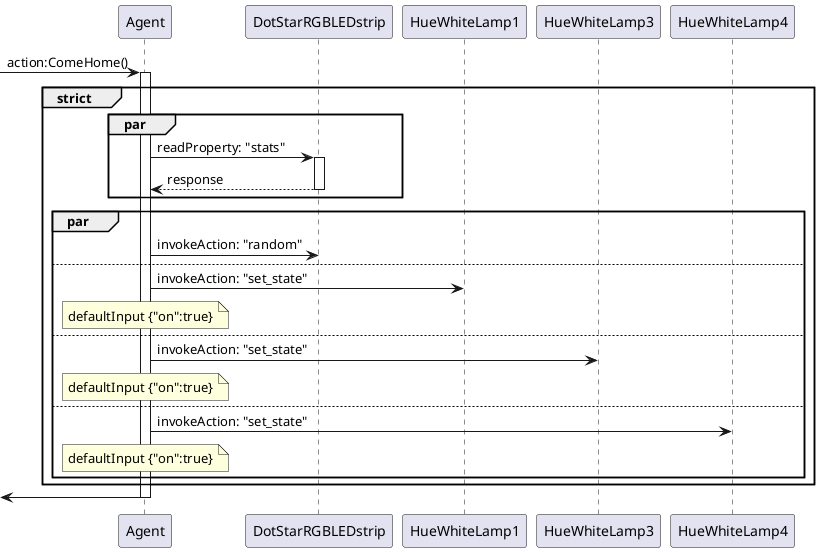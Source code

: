 @startuml actionComeHome
[->"Agent": action:ComeHome()
activate "Agent"

group strict
    par
        "Agent" -> "DotStarRGBLEDstrip" : readProperty: "stats"
        activate "DotStarRGBLEDstrip"
        "DotStarRGBLEDstrip" --> "Agent" : response
        deactivate "DotStarRGBLEDstrip"
    end
    par
        "Agent" -> "DotStarRGBLEDstrip" : invokeAction: "random"
    else
        "Agent" -> "HueWhiteLamp1" : invokeAction: "set_state"
        note over "Agent"
            defaultInput {"on":true}
        end note
    else
        "Agent" -> "HueWhiteLamp3" : invokeAction: "set_state"
        note over "Agent"
            defaultInput {"on":true}
        end note
    else
        "Agent" -> "HueWhiteLamp4" : invokeAction: "set_state"
        note over "Agent"
            defaultInput {"on":true}
        end note
    end
end
 
[<-"Agent"
deactivate "Agent"
@enduml

@startuml actionGoAway
[->"Agent": action:GoAway()
activate "Agent"

group strict
    par
        "Agent" -> "DotStarRGBLEDstrip" : readProperty: "stats"
        activate "DotStarRGBLEDstrip"
        "DotStarRGBLEDstrip" --> "Agent" : response
        deactivate "DotStarRGBLEDstrip"
    end
    par
        "Agent" -> "DotStarRGBLEDstrip" : invokeAction: "shutdown"
    else
        "Agent" -> "HueWhiteLamp1" : invokeAction: "set_state"
        note over "Agent"
            defaultInput {"on":false}
        end note
    else
        "Agent" -> "HueWhiteLamp3" : invokeAction: "set_state"
        note over "Agent"
            defaultInput {"on":false}
        end note
    else
        "Agent" -> "HueWhiteLamp4" : invokeAction: "set_state"
        note over "Agent"
            defaultInput {"on":false}
        end note
    end
end
 
[<-"Agent"
deactivate "Agent"
@enduml
